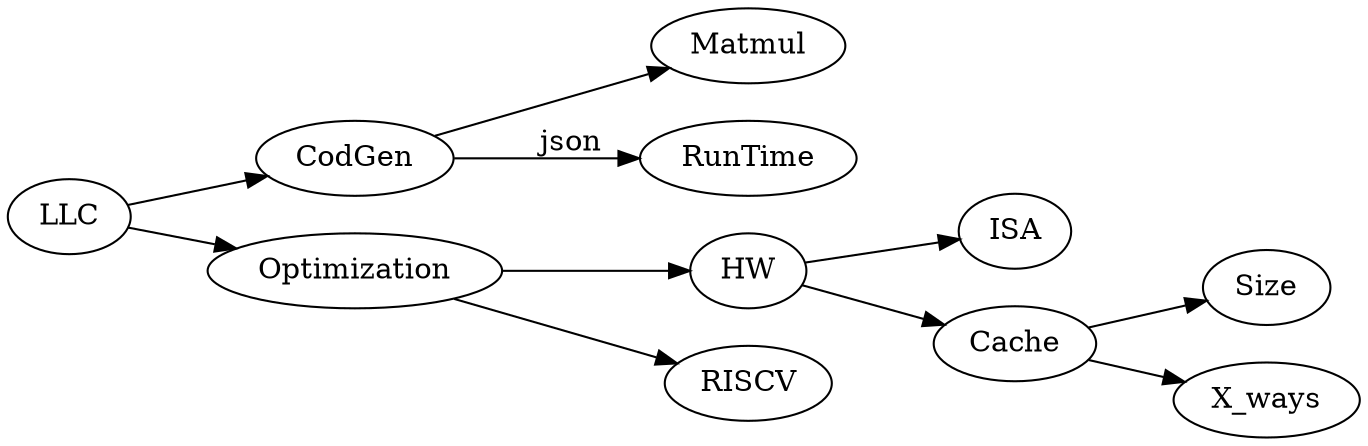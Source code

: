 // dot -Tpng llc-s.gv -o llc-s.png
digraph G {

  rankdir=LR;
  LLC -> CodGen;
  CodGen -> Matmul;
  CodGen -> RunTime [ label = "json" ];
  LLC -> Optimization;
  Optimization -> HW;
  Optimization -> RISCV;
  HW -> ISA;
  HW -> Cache;
  Cache -> Size;
  Cache -> X_ways;
}
